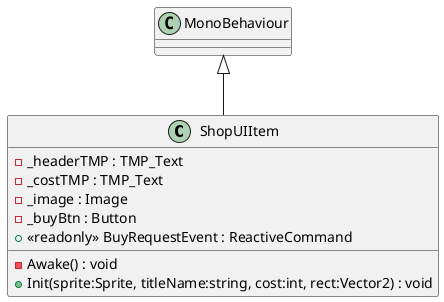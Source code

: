 @startuml
class ShopUIItem {
    - _headerTMP : TMP_Text
    - _costTMP : TMP_Text
    - _image : Image
    - _buyBtn : Button
    + <<readonly>> BuyRequestEvent : ReactiveCommand
    - Awake() : void
    + Init(sprite:Sprite, titleName:string, cost:int, rect:Vector2) : void
}
MonoBehaviour <|-- ShopUIItem
@enduml
